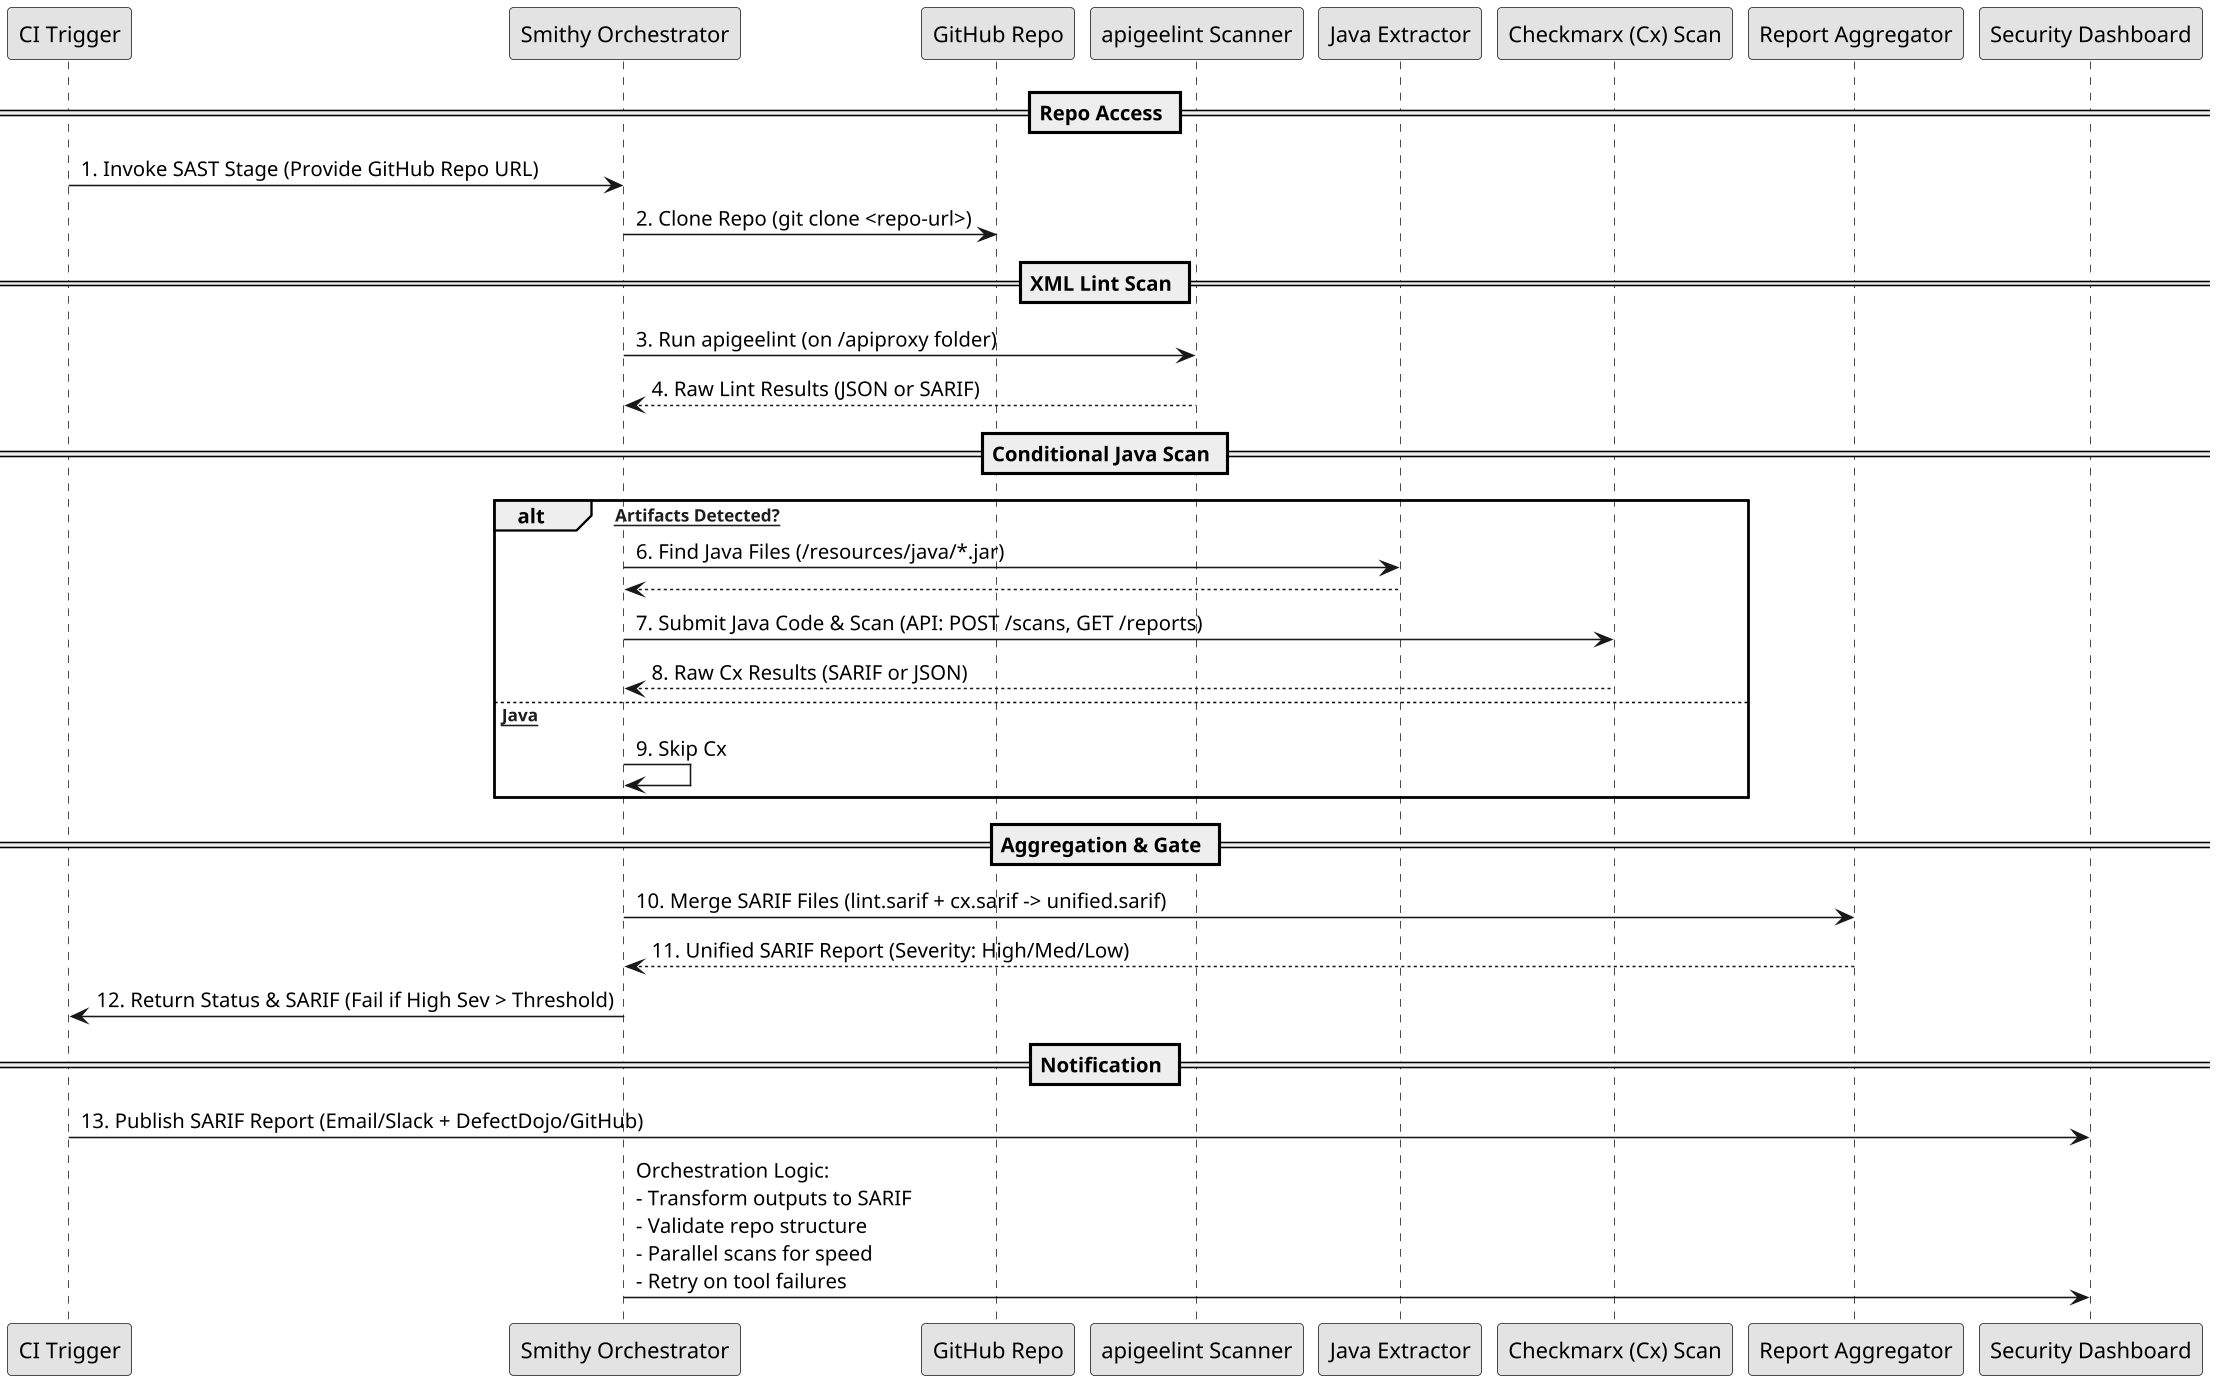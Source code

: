 @startuml
skinparam monochrome true
skinparam shadowing false
skinparam dpi 150

participant "CI Trigger" as CI
participant "Smithy Orchestrator" as Smithy
participant "GitHub Repo" as Repo
participant "apigeelint Scanner" as Lint
participant "Java Extractor" as JavaExt
participant "Checkmarx (Cx) Scan" as Cx
participant "Report Aggregator" as Agg
participant "Security Dashboard" as Dash

== Repo Access ==
CI -> Smithy: 1. Invoke SAST Stage (Provide GitHub Repo URL)
Smithy -> Repo: 2. Clone Repo (git clone <repo-url>)

== XML Lint Scan ==
Smithy -> Lint: 3. Run apigeelint (on /apiproxy folder)
Lint --> Smithy: 4. Raw Lint Results (JSON or SARIF)

== Conditional Java Scan ==
alt [Java Artifacts Detected?]
    Smithy -> JavaExt: 6. Find Java Files (/resources/java/*.jar)
    JavaExt --> Smithy: 
    Smithy -> Cx: 7. Submit Java Code & Scan (API: POST /scans, GET /reports)
    Cx --> Smithy: 8. Raw Cx Results (SARIF or JSON)
else [No Java]
    Smithy -> Smithy: 9. Skip Cx
end

== Aggregation & Gate ==
Smithy -> Agg: 10. Merge SARIF Files (lint.sarif + cx.sarif -> unified.sarif)
Agg --> Smithy: 11. Unified SARIF Report (Severity: High/Med/Low)
Smithy -> CI: 12. Return Status & SARIF (Fail if High Sev > Threshold)

== Notification ==
CI -> Dash: 13. Publish SARIF Report (Email/Slack + DefectDojo/GitHub)
Smithy -> Dash: Orchestration Logic: \n- Transform outputs to SARIF \n- Validate repo structure \n- Parallel scans for speed \n- Retry on tool failures
@enduml